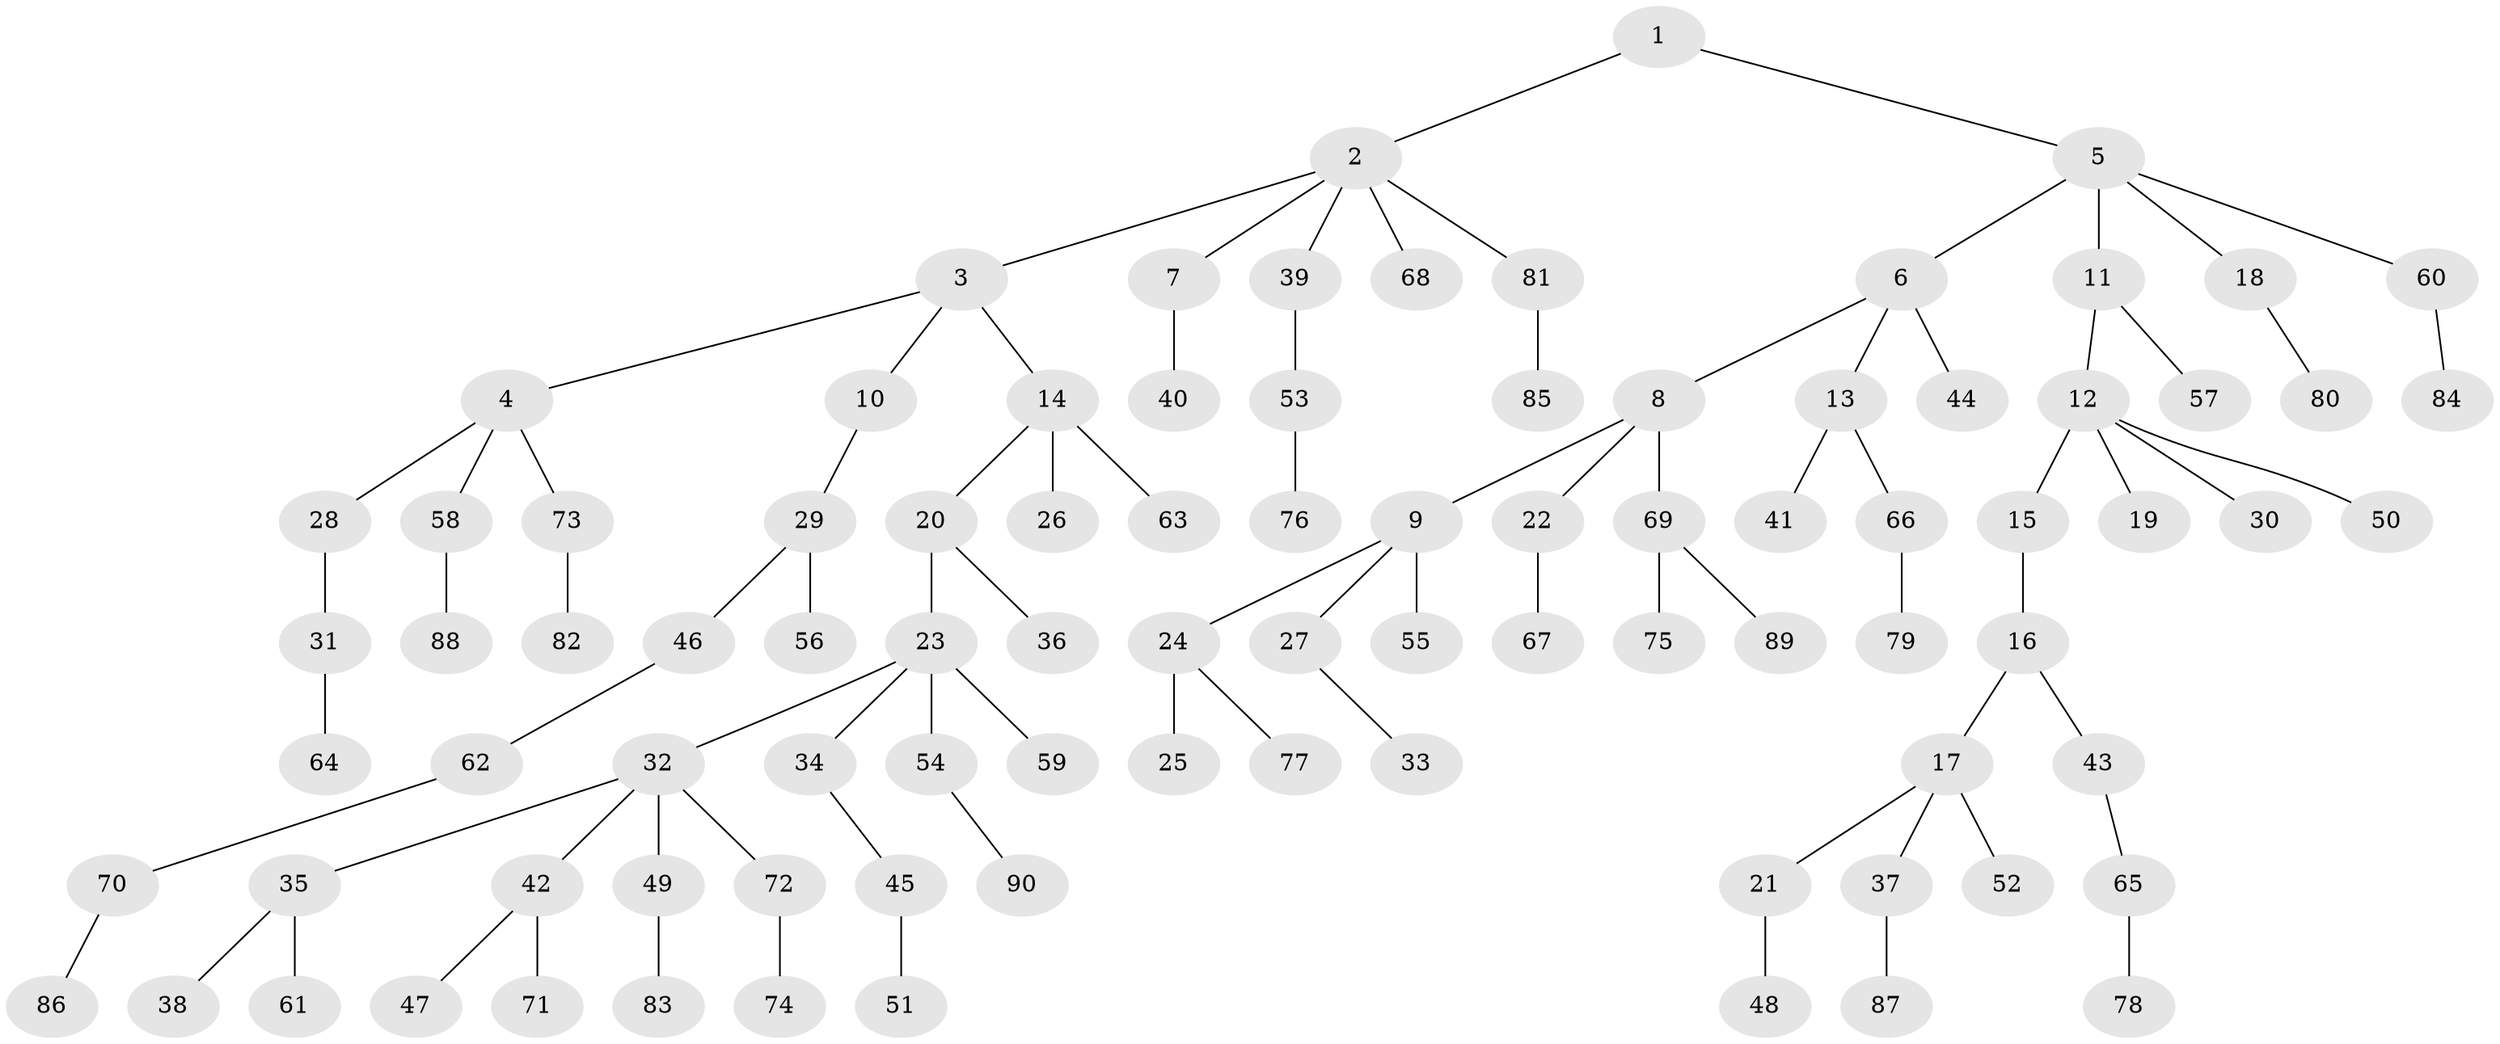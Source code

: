 // Generated by graph-tools (version 1.1) at 2025/52/03/09/25 04:52:36]
// undirected, 90 vertices, 89 edges
graph export_dot {
graph [start="1"]
  node [color=gray90,style=filled];
  1;
  2;
  3;
  4;
  5;
  6;
  7;
  8;
  9;
  10;
  11;
  12;
  13;
  14;
  15;
  16;
  17;
  18;
  19;
  20;
  21;
  22;
  23;
  24;
  25;
  26;
  27;
  28;
  29;
  30;
  31;
  32;
  33;
  34;
  35;
  36;
  37;
  38;
  39;
  40;
  41;
  42;
  43;
  44;
  45;
  46;
  47;
  48;
  49;
  50;
  51;
  52;
  53;
  54;
  55;
  56;
  57;
  58;
  59;
  60;
  61;
  62;
  63;
  64;
  65;
  66;
  67;
  68;
  69;
  70;
  71;
  72;
  73;
  74;
  75;
  76;
  77;
  78;
  79;
  80;
  81;
  82;
  83;
  84;
  85;
  86;
  87;
  88;
  89;
  90;
  1 -- 2;
  1 -- 5;
  2 -- 3;
  2 -- 7;
  2 -- 39;
  2 -- 68;
  2 -- 81;
  3 -- 4;
  3 -- 10;
  3 -- 14;
  4 -- 28;
  4 -- 58;
  4 -- 73;
  5 -- 6;
  5 -- 11;
  5 -- 18;
  5 -- 60;
  6 -- 8;
  6 -- 13;
  6 -- 44;
  7 -- 40;
  8 -- 9;
  8 -- 22;
  8 -- 69;
  9 -- 24;
  9 -- 27;
  9 -- 55;
  10 -- 29;
  11 -- 12;
  11 -- 57;
  12 -- 15;
  12 -- 19;
  12 -- 30;
  12 -- 50;
  13 -- 41;
  13 -- 66;
  14 -- 20;
  14 -- 26;
  14 -- 63;
  15 -- 16;
  16 -- 17;
  16 -- 43;
  17 -- 21;
  17 -- 37;
  17 -- 52;
  18 -- 80;
  20 -- 23;
  20 -- 36;
  21 -- 48;
  22 -- 67;
  23 -- 32;
  23 -- 34;
  23 -- 54;
  23 -- 59;
  24 -- 25;
  24 -- 77;
  27 -- 33;
  28 -- 31;
  29 -- 46;
  29 -- 56;
  31 -- 64;
  32 -- 35;
  32 -- 42;
  32 -- 49;
  32 -- 72;
  34 -- 45;
  35 -- 38;
  35 -- 61;
  37 -- 87;
  39 -- 53;
  42 -- 47;
  42 -- 71;
  43 -- 65;
  45 -- 51;
  46 -- 62;
  49 -- 83;
  53 -- 76;
  54 -- 90;
  58 -- 88;
  60 -- 84;
  62 -- 70;
  65 -- 78;
  66 -- 79;
  69 -- 75;
  69 -- 89;
  70 -- 86;
  72 -- 74;
  73 -- 82;
  81 -- 85;
}
